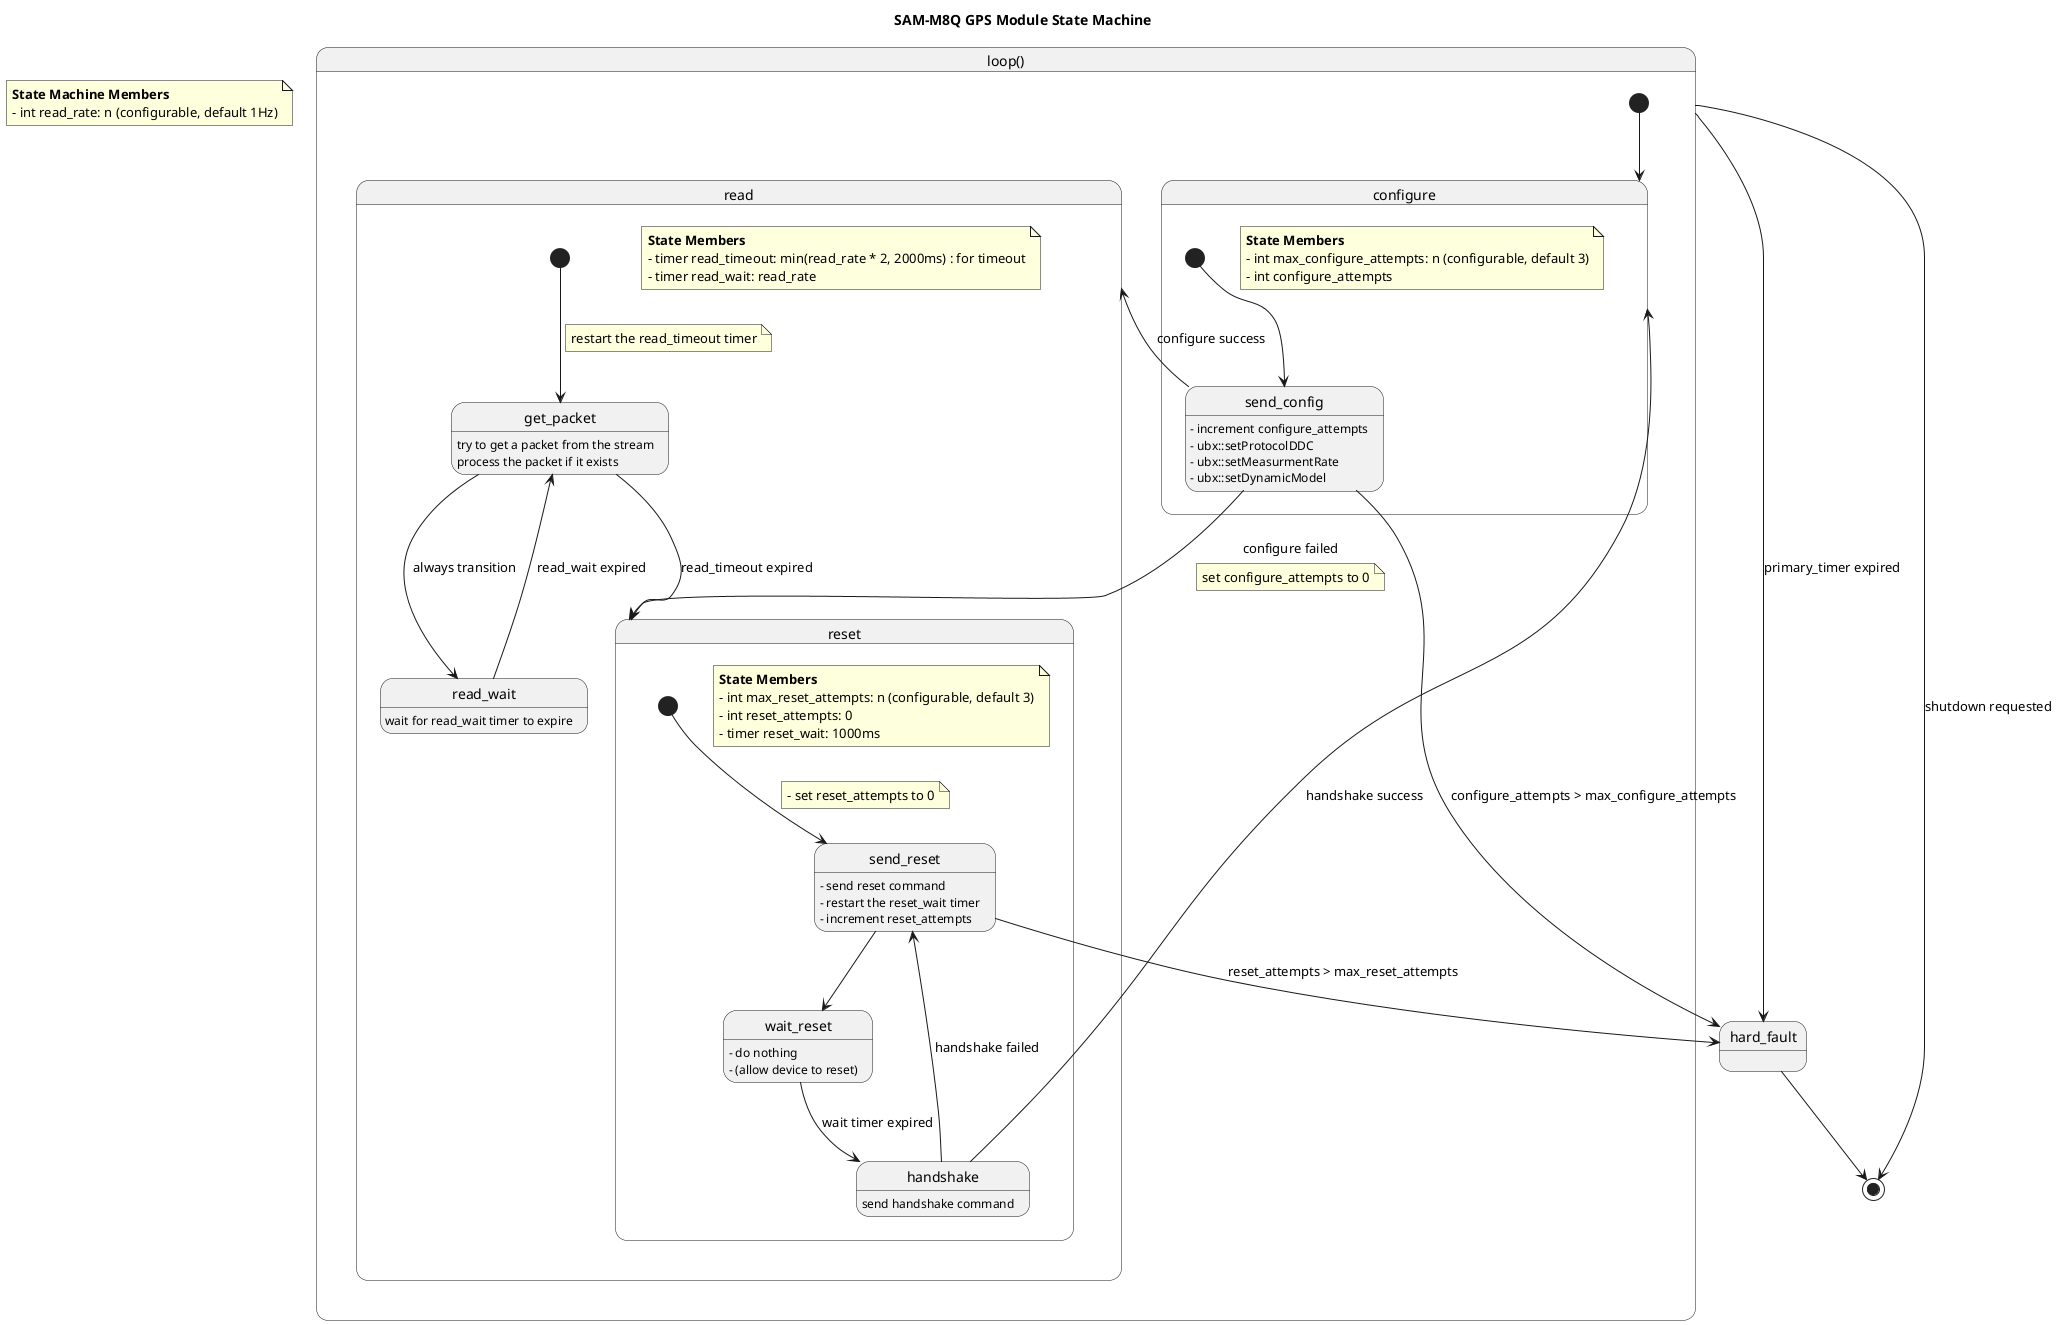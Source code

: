 @startuml

title SAM-M8Q GPS Module State Machine


note as n
<b>State Machine Members</b>
- int read_rate: n (configurable, default 1Hz)
end note

state hard_fault

state "loop()" as loop {

state read {
  note as n0
  <b>State Members</b>
  - timer read_timeout: min(read_rate * 2, 2000ms) : for timeout
  - timer read_wait: read_rate
end note

state get_packet : try to get a packet from the stream
state get_packet : process the packet if it exists
state read_wait : wait for read_wait timer to expire

[*] --> get_packet
note on link
  restart the read_timeout timer
end note

get_packet --> read_wait : always transition
get_packet --> reset : read_timeout expired
read_wait --> get_packet : read_wait expired
}

state configure {
note as n1
<b>State Members</b>
- int max_configure_attempts: n (configurable, default 3)
- int configure_attempts
end note

state send_config : - increment configure_attempts
state send_config : - ubx::setProtocolDDC
state send_config : - ubx::setMeasurmentRate
state send_config : - ubx::setDynamicModel

[*] --> send_config
send_config --> read : configure success
send_config --> reset : configure failed
note on link
  set configure_attempts to 0
  end note

  send_config --> hard_fault : configure_attempts > max_configure_attempts
}

state reset {
  note as n2
  <b>State Members</b>
  - int max_reset_attempts: n (configurable, default 3)
  - int reset_attempts: 0
  - timer reset_wait: 1000ms
  end note

  state send_reset : - send reset command
  state send_reset : - restart the reset_wait timer
  state send_reset : - increment reset_attempts

  state wait_reset : - do nothing
  state wait_reset : - (allow device to reset)
  state handshake : send handshake command

  [*] --> send_reset
  note on link
    - set reset_attempts to 0
    end note

    send_reset --> wait_reset
    send_reset --> hard_fault : reset_attempts > max_reset_attempts

    wait_reset --> handshake : wait timer expired

    handshake --> configure : handshake success
    handshake --> send_reset : handshake failed
  }

  [*] --> configure
}

hard_fault --> [*]
loop --> hard_fault : primary_timer expired
loop --> [*] : shutdown requested

@enduml
